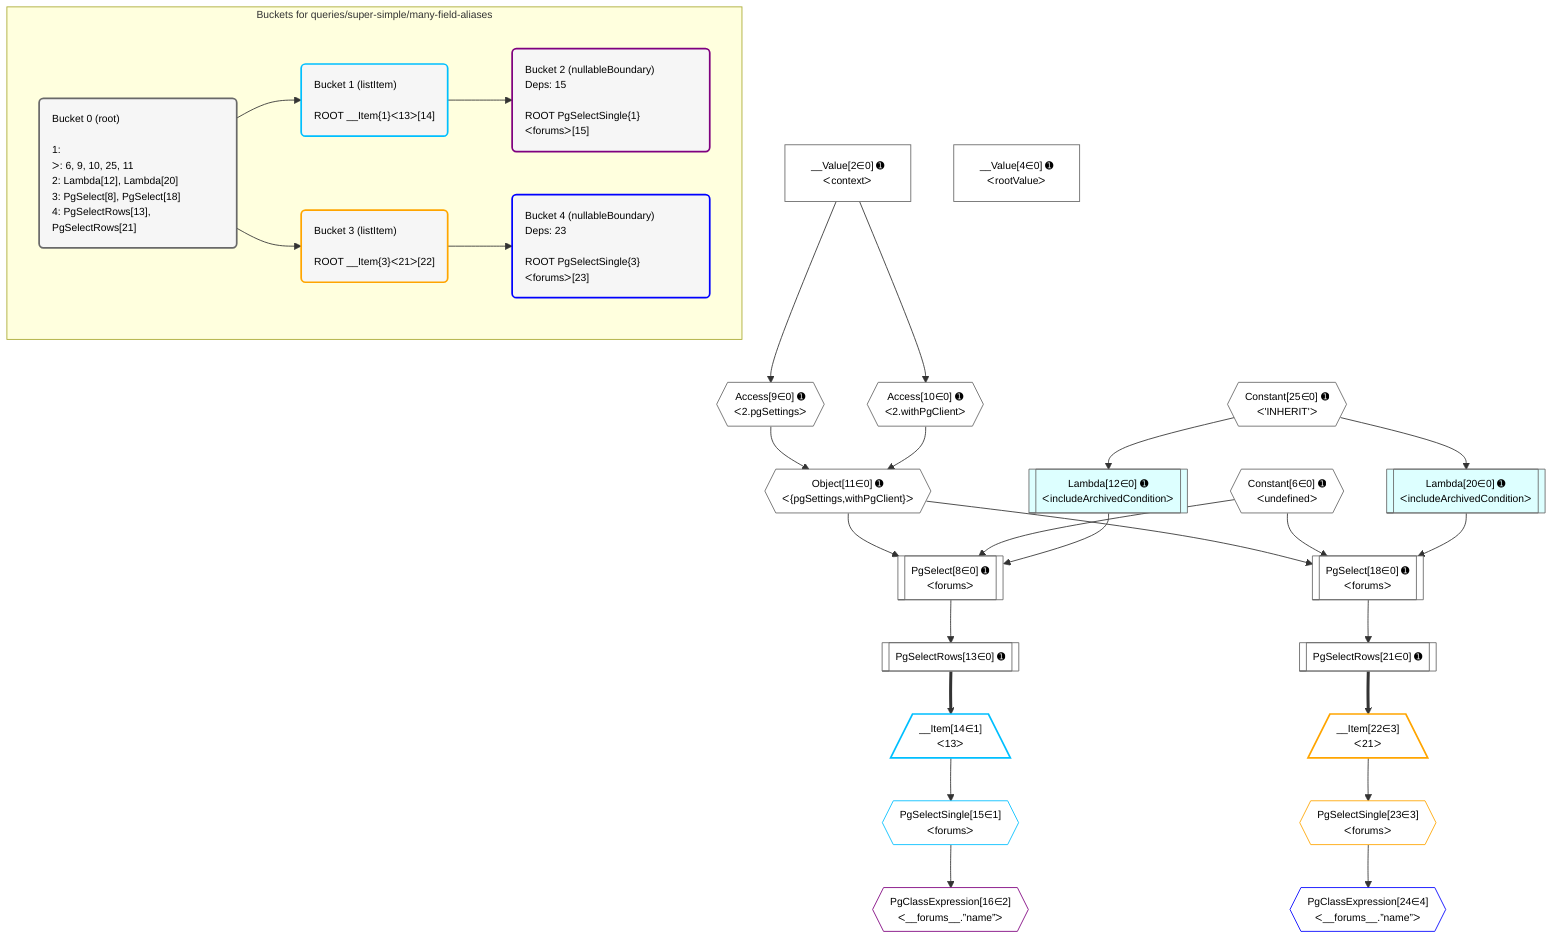 %%{init: {'themeVariables': { 'fontSize': '12px'}}}%%
graph TD
    classDef path fill:#eee,stroke:#000,color:#000
    classDef plan fill:#fff,stroke-width:1px,color:#000
    classDef itemplan fill:#fff,stroke-width:2px,color:#000
    classDef unbatchedplan fill:#dff,stroke-width:1px,color:#000
    classDef sideeffectplan fill:#fcc,stroke-width:2px,color:#000
    classDef bucket fill:#f6f6f6,color:#000,stroke-width:2px,text-align:left


    %% plan dependencies
    PgSelect8[["PgSelect[8∈0] ➊<br />ᐸforumsᐳ"]]:::plan
    Object11{{"Object[11∈0] ➊<br />ᐸ{pgSettings,withPgClient}ᐳ"}}:::plan
    Constant6{{"Constant[6∈0] ➊<br />ᐸundefinedᐳ"}}:::plan
    Lambda12[["Lambda[12∈0] ➊<br />ᐸincludeArchivedConditionᐳ"]]:::unbatchedplan
    Object11 & Constant6 & Lambda12 --> PgSelect8
    PgSelect18[["PgSelect[18∈0] ➊<br />ᐸforumsᐳ"]]:::plan
    Lambda20[["Lambda[20∈0] ➊<br />ᐸincludeArchivedConditionᐳ"]]:::unbatchedplan
    Object11 & Constant6 & Lambda20 --> PgSelect18
    Access9{{"Access[9∈0] ➊<br />ᐸ2.pgSettingsᐳ"}}:::plan
    Access10{{"Access[10∈0] ➊<br />ᐸ2.withPgClientᐳ"}}:::plan
    Access9 & Access10 --> Object11
    __Value2["__Value[2∈0] ➊<br />ᐸcontextᐳ"]:::plan
    __Value2 --> Access9
    __Value2 --> Access10
    Constant25{{"Constant[25∈0] ➊<br />ᐸ'INHERIT'ᐳ"}}:::plan
    Constant25 --> Lambda12
    PgSelectRows13[["PgSelectRows[13∈0] ➊"]]:::plan
    PgSelect8 --> PgSelectRows13
    Constant25 --> Lambda20
    PgSelectRows21[["PgSelectRows[21∈0] ➊"]]:::plan
    PgSelect18 --> PgSelectRows21
    __Value4["__Value[4∈0] ➊<br />ᐸrootValueᐳ"]:::plan
    __Item14[/"__Item[14∈1]<br />ᐸ13ᐳ"\]:::itemplan
    PgSelectRows13 ==> __Item14
    PgSelectSingle15{{"PgSelectSingle[15∈1]<br />ᐸforumsᐳ"}}:::plan
    __Item14 --> PgSelectSingle15
    PgClassExpression16{{"PgClassExpression[16∈2]<br />ᐸ__forums__.”name”ᐳ"}}:::plan
    PgSelectSingle15 --> PgClassExpression16
    __Item22[/"__Item[22∈3]<br />ᐸ21ᐳ"\]:::itemplan
    PgSelectRows21 ==> __Item22
    PgSelectSingle23{{"PgSelectSingle[23∈3]<br />ᐸforumsᐳ"}}:::plan
    __Item22 --> PgSelectSingle23
    PgClassExpression24{{"PgClassExpression[24∈4]<br />ᐸ__forums__.”name”ᐳ"}}:::plan
    PgSelectSingle23 --> PgClassExpression24

    %% define steps

    subgraph "Buckets for queries/super-simple/many-field-aliases"
    Bucket0("Bucket 0 (root)<br /><br />1: <br />ᐳ: 6, 9, 10, 25, 11<br />2: Lambda[12], Lambda[20]<br />3: PgSelect[8], PgSelect[18]<br />4: PgSelectRows[13], PgSelectRows[21]"):::bucket
    classDef bucket0 stroke:#696969
    class Bucket0,__Value2,__Value4,Constant6,PgSelect8,Access9,Access10,Object11,Lambda12,PgSelectRows13,PgSelect18,Lambda20,PgSelectRows21,Constant25 bucket0
    Bucket1("Bucket 1 (listItem)<br /><br />ROOT __Item{1}ᐸ13ᐳ[14]"):::bucket
    classDef bucket1 stroke:#00bfff
    class Bucket1,__Item14,PgSelectSingle15 bucket1
    Bucket2("Bucket 2 (nullableBoundary)<br />Deps: 15<br /><br />ROOT PgSelectSingle{1}ᐸforumsᐳ[15]"):::bucket
    classDef bucket2 stroke:#7f007f
    class Bucket2,PgClassExpression16 bucket2
    Bucket3("Bucket 3 (listItem)<br /><br />ROOT __Item{3}ᐸ21ᐳ[22]"):::bucket
    classDef bucket3 stroke:#ffa500
    class Bucket3,__Item22,PgSelectSingle23 bucket3
    Bucket4("Bucket 4 (nullableBoundary)<br />Deps: 23<br /><br />ROOT PgSelectSingle{3}ᐸforumsᐳ[23]"):::bucket
    classDef bucket4 stroke:#0000ff
    class Bucket4,PgClassExpression24 bucket4
    Bucket0 --> Bucket1 & Bucket3
    Bucket1 --> Bucket2
    Bucket3 --> Bucket4
    end